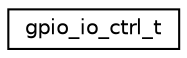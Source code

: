 digraph "Graphical Class Hierarchy"
{
 // LATEX_PDF_SIZE
  edge [fontname="Helvetica",fontsize="10",labelfontname="Helvetica",labelfontsize="10"];
  node [fontname="Helvetica",fontsize="10",shape=record];
  rankdir="LR";
  Node0 [label="gpio_io_ctrl_t",height=0.2,width=0.4,color="black", fillcolor="white", style="filled",URL="$structgpio__io__ctrl__t.html",tooltip="Memory layout of GPIO control register in IO bank 0."];
}
